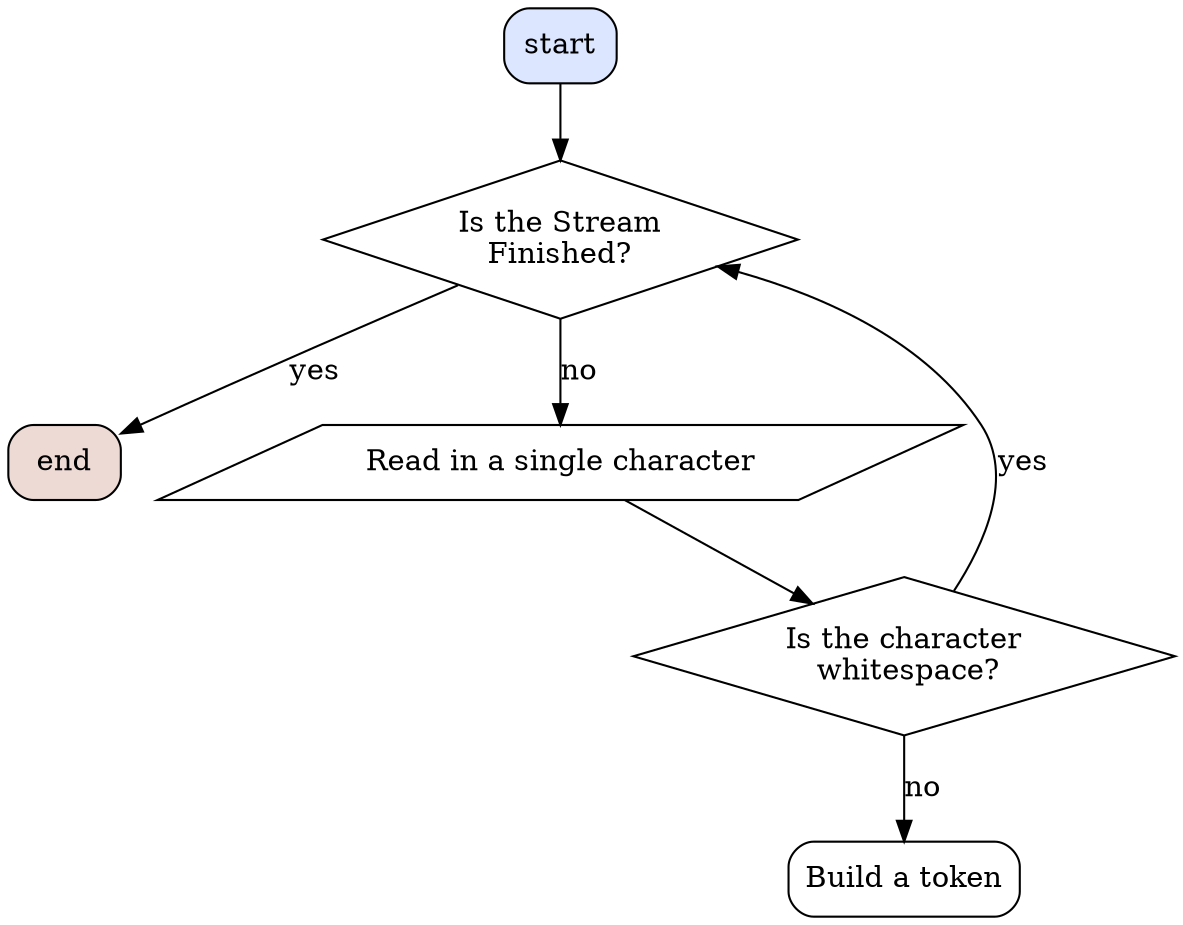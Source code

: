 digraph {
    start[shape="box", style="rounded,filled", fillcolor="#0044ff22"];
    end[shape="box", style="rounded,filled", fillcolor="#eddad5"];
    eof[shape="diamond", style="", label="Is the Stream\nFinished?"];
    whitespace[shape="diamond", style="", label="Is the character\n whitespace?"];
    buildtoken[shape=box, style=rounded, label="Build a token"];
    input[shape="parallelogram", style="", label="Read in a single character"];
    start -> eof;
    eof -> end[label="yes"];
    eof -> input[label="no"];
    input -> whitespace;
    whitespace -> buildtoken[label="no"];
    whitespace -> eof[label="yes"];
}